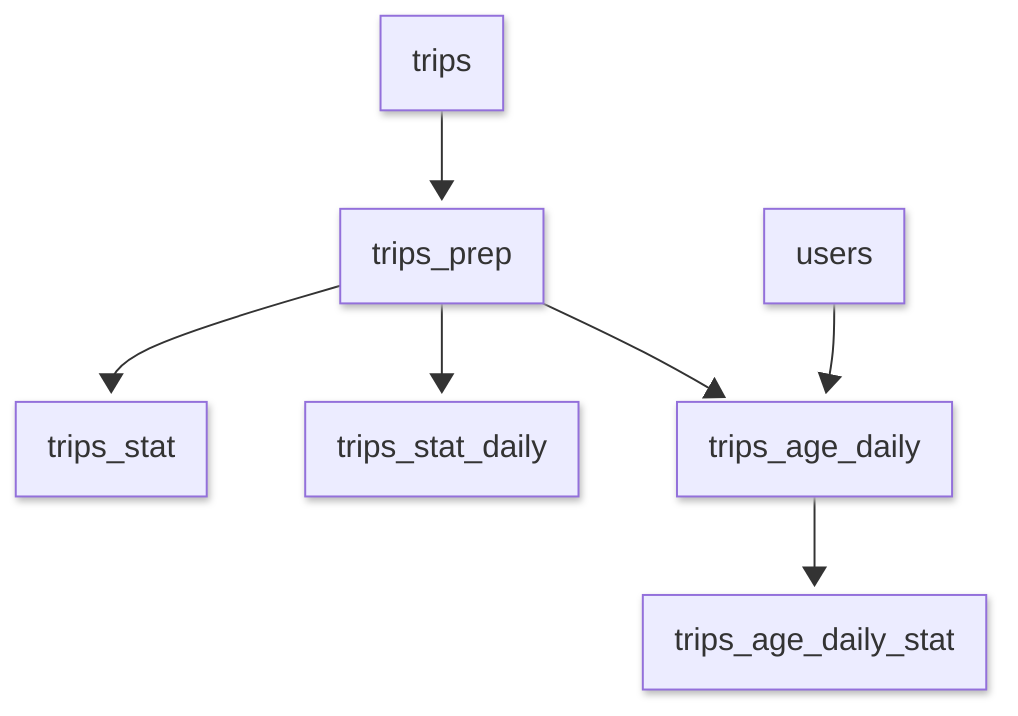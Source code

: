 ---
config:
  look: neo
  theme: mc
---
graph TD
    A[users]
    B[trips]
    B --> C[trips_prep]
    C --> D[trips_stat]
    C --> E[trips_stat_daily]
    A --> F[trips_age_daily]
    F --> G[trips_age_daily_stat]
    C --> F